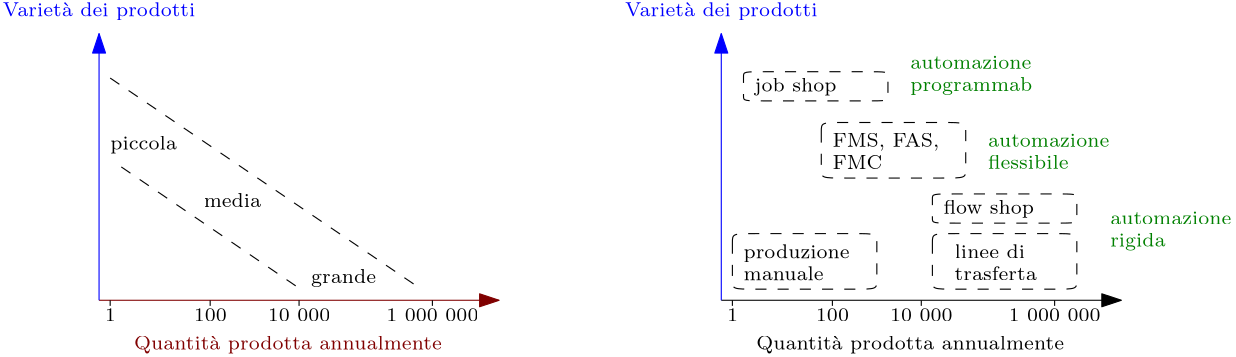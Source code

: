 <?xml version="1.0"?>
<!DOCTYPE ipe SYSTEM "ipe.dtd">
<ipe version="70218" creator="Ipe 7.2.28">
<info created="D:20241010150703" modified="D:20241010151632"/>
<ipestyle name="basic">
<symbol name="arrow/arc(spx)">
<path stroke="sym-stroke" fill="sym-stroke" pen="sym-pen">
0 0 m
-1 0.333 l
-1 -0.333 l
h
</path>
</symbol>
<symbol name="arrow/farc(spx)">
<path stroke="sym-stroke" fill="white" pen="sym-pen">
0 0 m
-1 0.333 l
-1 -0.333 l
h
</path>
</symbol>
<symbol name="arrow/ptarc(spx)">
<path stroke="sym-stroke" fill="sym-stroke" pen="sym-pen">
0 0 m
-1 0.333 l
-0.8 0 l
-1 -0.333 l
h
</path>
</symbol>
<symbol name="arrow/fptarc(spx)">
<path stroke="sym-stroke" fill="white" pen="sym-pen">
0 0 m
-1 0.333 l
-0.8 0 l
-1 -0.333 l
h
</path>
</symbol>
<symbol name="mark/circle(sx)" transformations="translations">
<path fill="sym-stroke">
0.6 0 0 0.6 0 0 e
0.4 0 0 0.4 0 0 e
</path>
</symbol>
<symbol name="mark/disk(sx)" transformations="translations">
<path fill="sym-stroke">
0.6 0 0 0.6 0 0 e
</path>
</symbol>
<symbol name="mark/fdisk(sfx)" transformations="translations">
<group>
<path fill="sym-fill">
0.5 0 0 0.5 0 0 e
</path>
<path fill="sym-stroke" fillrule="eofill">
0.6 0 0 0.6 0 0 e
0.4 0 0 0.4 0 0 e
</path>
</group>
</symbol>
<symbol name="mark/box(sx)" transformations="translations">
<path fill="sym-stroke" fillrule="eofill">
-0.6 -0.6 m
0.6 -0.6 l
0.6 0.6 l
-0.6 0.6 l
h
-0.4 -0.4 m
0.4 -0.4 l
0.4 0.4 l
-0.4 0.4 l
h
</path>
</symbol>
<symbol name="mark/square(sx)" transformations="translations">
<path fill="sym-stroke">
-0.6 -0.6 m
0.6 -0.6 l
0.6 0.6 l
-0.6 0.6 l
h
</path>
</symbol>
<symbol name="mark/fsquare(sfx)" transformations="translations">
<group>
<path fill="sym-fill">
-0.5 -0.5 m
0.5 -0.5 l
0.5 0.5 l
-0.5 0.5 l
h
</path>
<path fill="sym-stroke" fillrule="eofill">
-0.6 -0.6 m
0.6 -0.6 l
0.6 0.6 l
-0.6 0.6 l
h
-0.4 -0.4 m
0.4 -0.4 l
0.4 0.4 l
-0.4 0.4 l
h
</path>
</group>
</symbol>
<symbol name="mark/cross(sx)" transformations="translations">
<group>
<path fill="sym-stroke">
-0.43 -0.57 m
0.57 0.43 l
0.43 0.57 l
-0.57 -0.43 l
h
</path>
<path fill="sym-stroke">
-0.43 0.57 m
0.57 -0.43 l
0.43 -0.57 l
-0.57 0.43 l
h
</path>
</group>
</symbol>
<symbol name="arrow/fnormal(spx)">
<path stroke="sym-stroke" fill="white" pen="sym-pen">
0 0 m
-1 0.333 l
-1 -0.333 l
h
</path>
</symbol>
<symbol name="arrow/pointed(spx)">
<path stroke="sym-stroke" fill="sym-stroke" pen="sym-pen">
0 0 m
-1 0.333 l
-0.8 0 l
-1 -0.333 l
h
</path>
</symbol>
<symbol name="arrow/fpointed(spx)">
<path stroke="sym-stroke" fill="white" pen="sym-pen">
0 0 m
-1 0.333 l
-0.8 0 l
-1 -0.333 l
h
</path>
</symbol>
<symbol name="arrow/linear(spx)">
<path stroke="sym-stroke" pen="sym-pen">
-1 0.333 m
0 0 l
-1 -0.333 l
</path>
</symbol>
<symbol name="arrow/fdouble(spx)">
<path stroke="sym-stroke" fill="white" pen="sym-pen">
0 0 m
-1 0.333 l
-1 -0.333 l
h
-1 0 m
-2 0.333 l
-2 -0.333 l
h
</path>
</symbol>
<symbol name="arrow/double(spx)">
<path stroke="sym-stroke" fill="sym-stroke" pen="sym-pen">
0 0 m
-1 0.333 l
-1 -0.333 l
h
-1 0 m
-2 0.333 l
-2 -0.333 l
h
</path>
</symbol>
<symbol name="arrow/mid-normal(spx)">
<path stroke="sym-stroke" fill="sym-stroke" pen="sym-pen">
0.5 0 m
-0.5 0.333 l
-0.5 -0.333 l
h
</path>
</symbol>
<symbol name="arrow/mid-fnormal(spx)">
<path stroke="sym-stroke" fill="white" pen="sym-pen">
0.5 0 m
-0.5 0.333 l
-0.5 -0.333 l
h
</path>
</symbol>
<symbol name="arrow/mid-pointed(spx)">
<path stroke="sym-stroke" fill="sym-stroke" pen="sym-pen">
0.5 0 m
-0.5 0.333 l
-0.3 0 l
-0.5 -0.333 l
h
</path>
</symbol>
<symbol name="arrow/mid-fpointed(spx)">
<path stroke="sym-stroke" fill="white" pen="sym-pen">
0.5 0 m
-0.5 0.333 l
-0.3 0 l
-0.5 -0.333 l
h
</path>
</symbol>
<symbol name="arrow/mid-double(spx)">
<path stroke="sym-stroke" fill="sym-stroke" pen="sym-pen">
1 0 m
0 0.333 l
0 -0.333 l
h
0 0 m
-1 0.333 l
-1 -0.333 l
h
</path>
</symbol>
<symbol name="arrow/mid-fdouble(spx)">
<path stroke="sym-stroke" fill="white" pen="sym-pen">
1 0 m
0 0.333 l
0 -0.333 l
h
0 0 m
-1 0.333 l
-1 -0.333 l
h
</path>
</symbol>
<anglesize name="22.5 deg" value="22.5"/>
<anglesize name="30 deg" value="30"/>
<anglesize name="45 deg" value="45"/>
<anglesize name="60 deg" value="60"/>
<anglesize name="90 deg" value="90"/>
<arrowsize name="large" value="10"/>
<arrowsize name="small" value="5"/>
<arrowsize name="tiny" value="3"/>
<color name="blue" value="0 0 1"/>
<color name="brown" value="0.647 0.165 0.165"/>
<color name="darkblue" value="0 0 0.545"/>
<color name="darkcyan" value="0 0.545 0.545"/>
<color name="darkgray" value="0.663"/>
<color name="darkgreen" value="0 0.392 0"/>
<color name="darkmagenta" value="0.545 0 0.545"/>
<color name="darkorange" value="1 0.549 0"/>
<color name="darkred" value="0.545 0 0"/>
<color name="gold" value="1 0.843 0"/>
<color name="gray" value="0.745"/>
<color name="green" value="0 1 0"/>
<color name="lightblue" value="0.678 0.847 0.902"/>
<color name="lightcyan" value="0.878 1 1"/>
<color name="lightgray" value="0.827"/>
<color name="lightgreen" value="0.565 0.933 0.565"/>
<color name="lightyellow" value="1 1 0.878"/>
<color name="navy" value="0 0 0.502"/>
<color name="orange" value="1 0.647 0"/>
<color name="pink" value="1 0.753 0.796"/>
<color name="purple" value="0.627 0.125 0.941"/>
<color name="red" value="1 0 0"/>
<color name="seagreen" value="0.18 0.545 0.341"/>
<color name="turquoise" value="0.251 0.878 0.816"/>
<color name="violet" value="0.933 0.51 0.933"/>
<color name="yellow" value="1 1 0"/>
<dashstyle name="dash dot dotted" value="[4 2 1 2 1 2] 0"/>
<dashstyle name="dash dotted" value="[4 2 1 2] 0"/>
<dashstyle name="dashed" value="[4] 0"/>
<dashstyle name="dotted" value="[1 3] 0"/>
<gridsize name="10 pts (~3.5 mm)" value="10"/>
<gridsize name="14 pts (~5 mm)" value="14"/>
<gridsize name="16 pts (~6 mm)" value="16"/>
<gridsize name="20 pts (~7 mm)" value="20"/>
<gridsize name="28 pts (~10 mm)" value="28"/>
<gridsize name="32 pts (~12 mm)" value="32"/>
<gridsize name="4 pts" value="4"/>
<gridsize name="56 pts (~20 mm)" value="56"/>
<gridsize name="8 pts (~3 mm)" value="8"/>
<opacity name="10%" value="0.1"/>
<opacity name="30%" value="0.3"/>
<opacity name="50%" value="0.5"/>
<opacity name="75%" value="0.75"/>
<pen name="fat" value="1.2"/>
<pen name="heavier" value="0.8"/>
<pen name="ultrafat" value="2"/>
<symbolsize name="large" value="5"/>
<symbolsize name="small" value="2"/>
<symbolsize name="tiny" value="1.1"/>
<textsize name="Huge" value="\Huge"/>
<textsize name="LARGE" value="\LARGE"/>
<textsize name="Large" value="\Large"/>
<textsize name="footnote" value="\footnotesize"/>
<textsize name="huge" value="\huge"/>
<textsize name="large" value="\large"/>
<textsize name="script" value="\scriptsize"/>
<textsize name="small" value="\small"/>
<textsize name="tiny" value="\tiny"/>
<textstyle name="center" begin="\begin{center}" end="\end{center}"/>
<textstyle name="item" begin="\begin{itemize}\item{}" end="\end{itemize}"/>
<textstyle name="itemize" begin="\begin{itemize}" end="\end{itemize}"/>
<tiling name="falling" angle="-60" step="4" width="1"/>
<tiling name="rising" angle="30" step="4" width="1"/>
</ipestyle>
<page>
<layer name="alpha"/>
<view layers="alpha" active="alpha"/>
<path layer="alpha" matrix="1 0 0 1 -108 0" stroke="0.502 0 0" arrow="normal/normal">
224 720 m
368 720 l
</path>
<path matrix="1 0 0 1 -108 0" stroke="0 0 1" arrow="normal/normal">
224 720 m
224 816 l
</path>
<text matrix="1 0 0 1 -248 120" pos="364 704" stroke="0 0 1" type="label" width="69.324" height="4.849" depth="1.35" halign="center" valign="center" size="script">Varietà dei prodotti</text>
<text matrix="1 0 0 1 -180 0" transformations="translations" pos="364 704" stroke="0.502 0 0" type="label" width="110.876" height="4.849" depth="1.35" halign="center" valign="center" size="script">Quantità prodotta annualmente</text>
<path matrix="1 0 0 1 -108 0" stroke="0" dash="dashed">
228 800 m
340 724 l
</path>
<path matrix="0.75 0 0 0.75 -47 168" stroke="0" dash="dashed">
228 800 m
316 740 l
</path>
<text matrix="1 0 0 1 -232 72" transformations="translations" pos="364 704" stroke="0" type="label" width="23.938" height="4.849" depth="1.35" halign="center" valign="center" size="script">piccola</text>
<text matrix="1 0 0 1 -200 52" transformations="translations" pos="364 704" stroke="0" type="label" width="20.714" height="4.843" depth="0" halign="center" valign="center" size="script">media</text>
<text matrix="1 0 0 1 -160 24" transformations="translations" pos="364 704" stroke="0" type="label" width="23.398" height="4.849" depth="1.35" halign="center" valign="center" size="script">grande</text>
<path matrix="1 0 0 1 116 0" stroke="0" arrow="normal/normal">
224 720 m
368 720 l
</path>
<path matrix="1 0 0 1 116 0" stroke="0 0 1" arrow="normal/normal">
224 720 m
224 816 l
</path>
<text matrix="1 0 0 1 -24 120" pos="364 704" stroke="0 0 1" type="label" width="69.324" height="4.849" depth="1.35" halign="center" valign="center" size="script">Varietà dei prodotti</text>
<text matrix="1 0 0 1 44 0" transformations="translations" pos="364 704" stroke="0" type="label" width="110.876" height="4.849" depth="1.35" halign="center" valign="center" size="script">Quantità prodotta annualmente</text>
<text matrix="1 0 0 1 -4 -28" transformations="translations" pos="352 768" stroke="0" type="minipage" width="44" height="8.893" depth="3.92" valign="top" size="script">produzione\\ manuale</text>
<text matrix="1 0 0 1 72 -28" transformations="translations" pos="352 768" stroke="0" type="minipage" width="44" height="8.893" depth="3.92" valign="top" size="script">linee di \\ trasferta</text>
<text matrix="1 0 0 1 68 -12" transformations="translations" pos="352 768" stroke="0" type="minipage" width="44" height="5.599" depth="0.6" valign="top" size="script">flow shop</text>
<text matrix="1 0 0 1 28 12" transformations="translations" pos="352 768" stroke="0" type="minipage" width="44" height="8.856" depth="3.88" valign="top" size="script">FMS, FAS, \\ FMC</text>
<text matrix="1 0 0 1 0 32" transformations="translations" pos="352 768" stroke="0" type="minipage" width="44" height="5.599" depth="0.6" valign="top" size="script">job shop</text>
<path matrix="1 0 0 1 -4 -28" stroke="0" dash="dashed" opacity="30%" stroke-opacity="opaque">
348 752
348 772
348 772
400 772
400 772
400 752
400 752
348 752 u
</path>
<path matrix="1 0 0 1 68 -28" stroke="0" dash="dashed">
348 752
348 772
348 772
400 772
400 772
400 752
400 752
348 752 u
</path>
<path matrix="1 0 0 1 28 12" stroke="0" dash="dashed">
348 752
348 772
348 772
400 772
400 772
400 752
400 752
348 752 u
</path>
<path matrix="1 0 0 0.525606 0 396.518" stroke="0" dash="dashed">
348 752
348 772
348 772
400 772
400 772
400 752
400 752
348 752 u
</path>
<path matrix="1 0 0 0.525606 68 352.518" stroke="0" dash="dashed">
348 752
348 772
348 772
400 772
400 772
400 752
400 752
348 752 u
</path>
<text matrix="1 0 0 1 128 -16" transformations="translations" pos="352 768" stroke="0 0.502 0" type="minipage" width="44" height="9.497" depth="4.52" valign="top" size="script">automazione rigida</text>
<text matrix="1 0 0 1 84 12" transformations="translations" pos="352 768" stroke="0 0.502 0" type="minipage" width="44" height="8.821" depth="3.84" valign="top" size="script">automazione flessibile</text>
<text matrix="1 0 0 1 56 40" transformations="translations" pos="352 768" stroke="0 0.502 0" type="minipage" width="44" height="9.497" depth="4.52" valign="top" size="script">automazione \\ programmabile</text>
<path matrix="0.503447 0 0 0.503447 202.787 357.518" stroke="0" opacity="30%" stroke-opacity="opaque">
352 720 m
352 716 l
</path>
<text matrix="1 0 0 1 16 10.6644" transformations="translations" pos="364 704" stroke="0" type="label" width="11.914" height="4.494" depth="0" halign="center" valign="center" size="script">100</text>
<path matrix="0.503447 0 0 0.503447 234.787 357.518" stroke="0" opacity="30%" stroke-opacity="opaque">
352 720 m
352 716 l
</path>
<text matrix="1 0 0 1 48 10.6644" transformations="translations" pos="364 704" stroke="0" type="label" width="22.541" height="4.494" depth="0" halign="center" valign="center" size="script">10 000</text>
<path matrix="0.503447 0 0 0.503447 282.787 357.518" stroke="0" opacity="30%" stroke-opacity="opaque">
352 720 m
352 716 l
</path>
<text matrix="1 0 0 1 96 10.6644" transformations="translations" pos="364 704" stroke="0" type="label" width="33.167" height="4.494" depth="0" halign="center" valign="center" size="script">1 000 000</text>
<path matrix="0.503447 0 0 0.503447 166.787 357.518" stroke="0" opacity="30%" stroke-opacity="opaque">
352 720 m
352 716 l
</path>
<text matrix="1 0 0 1 -20 10.6644" transformations="translations" pos="364 704" stroke="0" type="label" width="3.971" height="4.494" depth="0" halign="center" valign="center" size="script">1</text>
<path matrix="0.503447 0 0 0.503447 -21.213 357.518" stroke="0" opacity="30%" stroke-opacity="opaque">
352 720 m
352 716 l
</path>
<text matrix="1 0 0 1 -208 10.6644" transformations="translations" pos="364 704" stroke="0" type="label" width="11.914" height="4.494" depth="0" halign="center" valign="center" size="script">100</text>
<path matrix="0.503447 0 0 0.503447 10.787 357.518" stroke="0" opacity="30%" stroke-opacity="opaque">
352 720 m
352 716 l
</path>
<text matrix="1 0 0 1 -176 10.6644" transformations="translations" pos="364 704" stroke="0" type="label" width="22.541" height="4.494" depth="0" halign="center" valign="center" size="script">10 000</text>
<path matrix="0.503447 0 0 0.503447 58.787 357.518" stroke="0" opacity="30%" stroke-opacity="opaque">
352 720 m
352 716 l
</path>
<text matrix="1 0 0 1 -128 10.6644" transformations="translations" pos="364 704" stroke="0" type="label" width="33.167" height="4.494" depth="0" halign="center" valign="center" size="script">1 000 000</text>
<path matrix="0.503447 0 0 0.503447 -57.213 357.518" stroke="0" opacity="30%" stroke-opacity="opaque">
352 720 m
352 716 l
</path>
<text matrix="1 0 0 1 -244 10.6644" transformations="translations" pos="364 704" stroke="0" type="label" width="3.971" height="4.494" depth="0" halign="center" valign="center" size="script">1</text>
</page>
</ipe>
